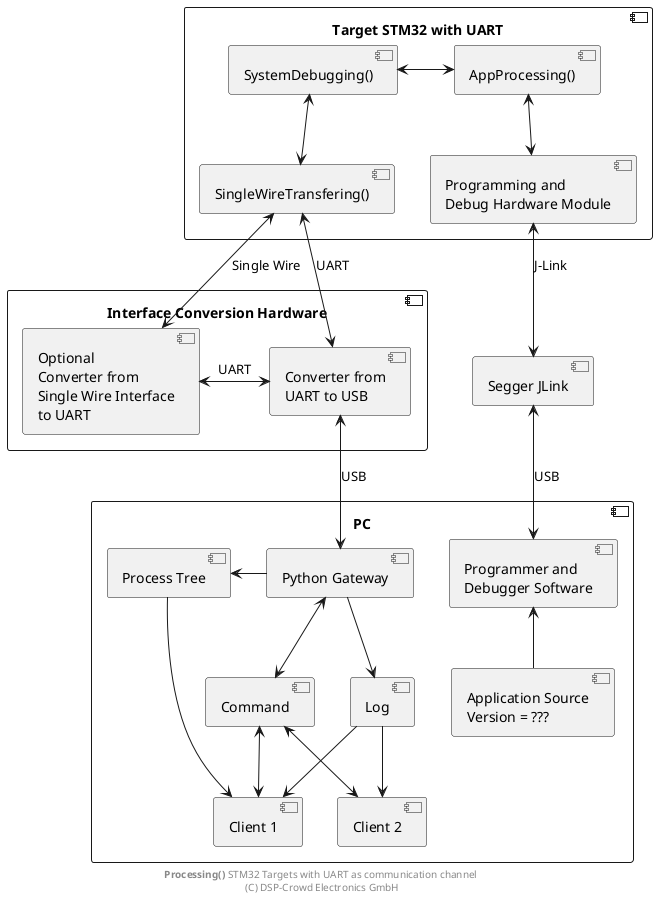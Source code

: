 
@startuml

' skinparam linetype ortho

component PC as pc {
  component "Python Gateway" as gw
  
  component "Log" as log
  component "Command" as cmd
  component "Process Tree" as tree
  
  component "Client 1" as clt1
  component "Client 2" as clt2
  
  component "Programmer and\nDebugger Software" as dbgPc
  component "Application Source\nVersion = ???" as src
}

component "Interface Conversion Hardware" as cnvt {
  component "Optional\nConverter from\nSingle Wire Interface\nto UART" as cnvt1
  component "Converter from\nUART to USB" as cnvt2
}

component "Segger JLink" as seg

component "Target STM32 with UART" as trg {
  component "SystemDebugging()" as dbg
  component "SingleWireTransfering()" as swt
  component "Programming and\nDebug Hardware Module" as segInt
  component "AppProcessing()" as app
}

dbg <--> swt
dbg <-> app
app <--> segInt

gw -[hidden]r- dbgPc

swt -[hidden]r- segInt

swt <--> cnvt1 : Single Wire
swt <--> cnvt2 : UART

cnvt1 <-> cnvt2 : UART
cnvt2 <--> gw : USB

segInt <--> seg : J-Link

seg <--> dbgPc : USB
dbgPc <-- src

gw --> log
gw <--> cmd
tree <- gw

tree --> clt1
log --> clt1
log --> clt2
cmd <--> clt1
cmd <--> clt2

footer **Processing()** STM32 Targets with UART as communication channel \n(C) DSP-Crowd Electronics GmbH

@enduml

